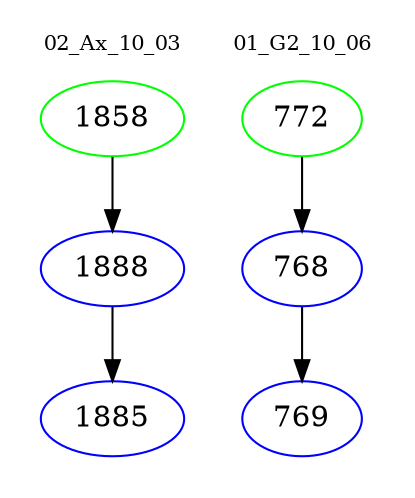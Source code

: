 digraph{
subgraph cluster_0 {
color = white
label = "02_Ax_10_03";
fontsize=10;
T0_1858 [label="1858", color="green"]
T0_1858 -> T0_1888 [color="black"]
T0_1888 [label="1888", color="blue"]
T0_1888 -> T0_1885 [color="black"]
T0_1885 [label="1885", color="blue"]
}
subgraph cluster_1 {
color = white
label = "01_G2_10_06";
fontsize=10;
T1_772 [label="772", color="green"]
T1_772 -> T1_768 [color="black"]
T1_768 [label="768", color="blue"]
T1_768 -> T1_769 [color="black"]
T1_769 [label="769", color="blue"]
}
}
